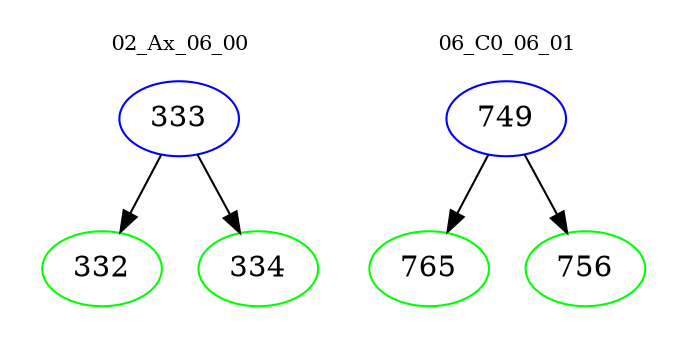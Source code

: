 digraph{
subgraph cluster_0 {
color = white
label = "02_Ax_06_00";
fontsize=10;
T0_333 [label="333", color="blue"]
T0_333 -> T0_332 [color="black"]
T0_332 [label="332", color="green"]
T0_333 -> T0_334 [color="black"]
T0_334 [label="334", color="green"]
}
subgraph cluster_1 {
color = white
label = "06_C0_06_01";
fontsize=10;
T1_749 [label="749", color="blue"]
T1_749 -> T1_765 [color="black"]
T1_765 [label="765", color="green"]
T1_749 -> T1_756 [color="black"]
T1_756 [label="756", color="green"]
}
}
